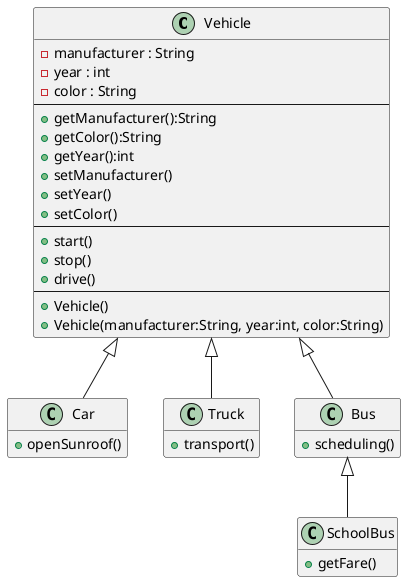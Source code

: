 @startuml Inheritance

class Vehicle{
    -manufacturer : String 
    -year : int
    -color : String
    ---
    +getManufacturer():String
    +getColor():String
    +getYear():int
    +setManufacturer()
    +setYear()
    +setColor()
    ---
    +start()
    +stop()
    +drive()  
    ---
    +Vehicle()
    +Vehicle(manufacturer:String, year:int, color:String)  
}

class Car extends Vehicle {
    +openSunroof()
}

class Truck extends Vehicle{
    +transport()
}

class Bus extends Vehicle{
    +scheduling()
}

class SchoolBus extends Bus{
    +getFare()
}

hide empty member 
@enduml
